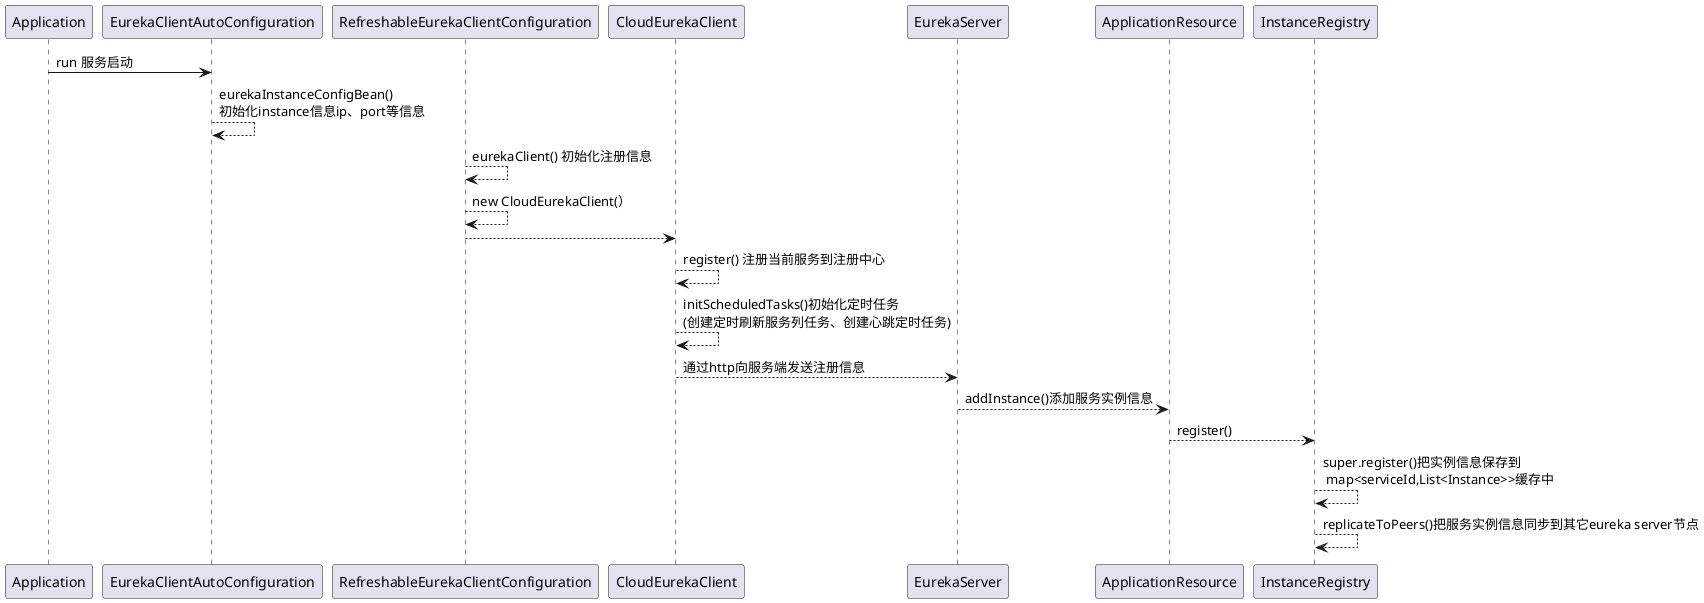 @startuml
Application -> EurekaClientAutoConfiguration:run 服务启动
EurekaClientAutoConfiguration --> EurekaClientAutoConfiguration:eurekaInstanceConfigBean()\n初始化instance信息ip、port等信息
RefreshableEurekaClientConfiguration --> RefreshableEurekaClientConfiguration:eurekaClient() 初始化注册信息
RefreshableEurekaClientConfiguration --> RefreshableEurekaClientConfiguration:new CloudEurekaClient(）
RefreshableEurekaClientConfiguration --> CloudEurekaClient:
CloudEurekaClient --> CloudEurekaClient:register() 注册当前服务到注册中心
CloudEurekaClient --> CloudEurekaClient:initScheduledTasks()初始化定时任务\n(创建定时刷新服务列任务、创建心跳定时任务)
CloudEurekaClient --> EurekaServer:通过http向服务端发送注册信息
EurekaServer --> ApplicationResource:addInstance()添加服务实例信息
ApplicationResource --> InstanceRegistry:register()
InstanceRegistry --> InstanceRegistry:super.register()把实例信息保存到\n map<serviceId,List<Instance>>缓存中
InstanceRegistry -->  InstanceRegistry:replicateToPeers()把服务实例信息同步到其它eureka server节点
@enduml